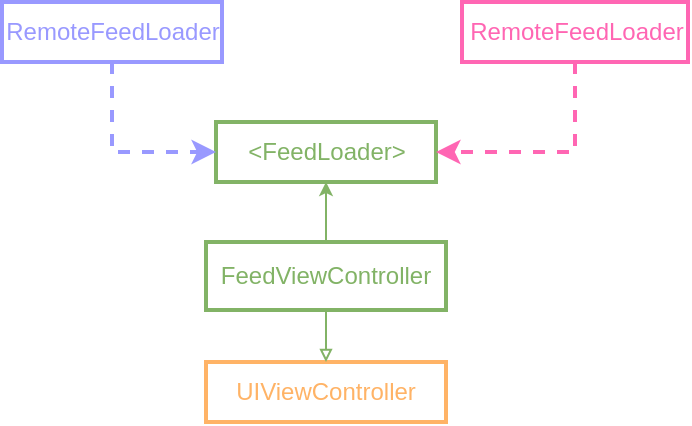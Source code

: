 <mxfile version="14.9.5" type="github">
  <diagram id="C5RBs43oDa-KdzZeNtuy" name="Page-1">
    <mxGraphModel dx="1006" dy="602" grid="1" gridSize="10" guides="1" tooltips="1" connect="1" arrows="1" fold="1" page="1" pageScale="1" pageWidth="827" pageHeight="1169" math="0" shadow="0">
      <root>
        <mxCell id="WIyWlLk6GJQsqaUBKTNV-0" />
        <mxCell id="WIyWlLk6GJQsqaUBKTNV-1" parent="WIyWlLk6GJQsqaUBKTNV-0" />
        <mxCell id="6uqJ5VnDMY3r38TNFolU-4" value="FeedViewController" style="whiteSpace=wrap;html=1;strokeColor=#82B366;fontColor=#82B366;strokeWidth=2;" vertex="1" parent="WIyWlLk6GJQsqaUBKTNV-1">
          <mxGeometry x="252" y="170" width="120" height="34" as="geometry" />
        </mxCell>
        <mxCell id="6uqJ5VnDMY3r38TNFolU-5" value="UIViewController" style="whiteSpace=wrap;html=1;labelBackgroundColor=#ffffff;fontColor=#FFB366;strokeColor=#FFB366;strokeWidth=2;" vertex="1" parent="WIyWlLk6GJQsqaUBKTNV-1">
          <mxGeometry x="252" y="230" width="120" height="30" as="geometry" />
        </mxCell>
        <mxCell id="6uqJ5VnDMY3r38TNFolU-6" value="" style="endArrow=block;endSize=4;endFill=0;html=1;fontColor=#FFCC99;exitX=0.5;exitY=1;exitDx=0;exitDy=0;entryX=0.5;entryY=0;entryDx=0;entryDy=0;jumpSize=4;fillColor=#d5e8d4;strokeColor=#82b366;startSize=4;" edge="1" parent="WIyWlLk6GJQsqaUBKTNV-1" source="6uqJ5VnDMY3r38TNFolU-4" target="6uqJ5VnDMY3r38TNFolU-5">
          <mxGeometry width="160" relative="1" as="geometry">
            <mxPoint x="360" y="320" as="sourcePoint" />
            <mxPoint x="520" y="320" as="targetPoint" />
          </mxGeometry>
        </mxCell>
        <mxCell id="6uqJ5VnDMY3r38TNFolU-7" value="&amp;lt;FeedLoader&amp;gt;" style="html=1;labelBackgroundColor=#ffffff;gradientColor=none;strokeWidth=2;strokeColor=#82B366;fontColor=#82B366;" vertex="1" parent="WIyWlLk6GJQsqaUBKTNV-1">
          <mxGeometry x="257" y="110" width="110" height="30" as="geometry" />
        </mxCell>
        <mxCell id="6uqJ5VnDMY3r38TNFolU-13" style="edgeStyle=orthogonalEdgeStyle;jumpSize=4;orthogonalLoop=1;jettySize=auto;html=1;exitX=0.5;exitY=1;exitDx=0;exitDy=0;fontColor=#FFB366;endSize=8;strokeColor=#82B366;" edge="1" parent="WIyWlLk6GJQsqaUBKTNV-1" source="6uqJ5VnDMY3r38TNFolU-4" target="6uqJ5VnDMY3r38TNFolU-4">
          <mxGeometry relative="1" as="geometry" />
        </mxCell>
        <mxCell id="6uqJ5VnDMY3r38TNFolU-14" value="" style="endArrow=classic;html=1;fontColor=#82B366;startSize=4;endSize=4;strokeColor=#82B366;exitX=0.5;exitY=0;exitDx=0;exitDy=0;entryX=0.5;entryY=1;entryDx=0;entryDy=0;" edge="1" parent="WIyWlLk6GJQsqaUBKTNV-1" source="6uqJ5VnDMY3r38TNFolU-4" target="6uqJ5VnDMY3r38TNFolU-7">
          <mxGeometry width="50" height="50" relative="1" as="geometry">
            <mxPoint x="270" y="190" as="sourcePoint" />
            <mxPoint x="320" y="140" as="targetPoint" />
          </mxGeometry>
        </mxCell>
        <mxCell id="6uqJ5VnDMY3r38TNFolU-26" style="edgeStyle=orthogonalEdgeStyle;rounded=0;jumpSize=4;orthogonalLoop=1;jettySize=auto;html=1;entryX=0;entryY=0.5;entryDx=0;entryDy=0;dashed=1;fontColor=#82B366;startArrow=none;startFill=0;strokeColor=#9999FF;strokeWidth=2;" edge="1" parent="WIyWlLk6GJQsqaUBKTNV-1" source="6uqJ5VnDMY3r38TNFolU-15" target="6uqJ5VnDMY3r38TNFolU-7">
          <mxGeometry relative="1" as="geometry" />
        </mxCell>
        <mxCell id="6uqJ5VnDMY3r38TNFolU-15" value="RemoteFeedLoader" style="html=1;labelBackgroundColor=#ffffff;gradientColor=none;strokeWidth=2;strokeColor=#9999FF;fontColor=#9999FF;" vertex="1" parent="WIyWlLk6GJQsqaUBKTNV-1">
          <mxGeometry x="150" y="50" width="110" height="30" as="geometry" />
        </mxCell>
        <mxCell id="6uqJ5VnDMY3r38TNFolU-29" style="edgeStyle=orthogonalEdgeStyle;rounded=0;jumpSize=4;orthogonalLoop=1;jettySize=auto;html=1;entryX=1;entryY=0.5;entryDx=0;entryDy=0;dashed=1;startArrow=none;startFill=0;strokeWidth=2;exitX=0.5;exitY=1;exitDx=0;exitDy=0;fontColor=#FF66B3;strokeColor=#FF66B3;" edge="1" parent="WIyWlLk6GJQsqaUBKTNV-1" source="6uqJ5VnDMY3r38TNFolU-28" target="6uqJ5VnDMY3r38TNFolU-7">
          <mxGeometry relative="1" as="geometry" />
        </mxCell>
        <mxCell id="6uqJ5VnDMY3r38TNFolU-28" value="RemoteFeedLoader" style="html=1;labelBackgroundColor=#ffffff;gradientColor=none;strokeWidth=2;fontColor=#FF66B3;strokeColor=#FF66B3;" vertex="1" parent="WIyWlLk6GJQsqaUBKTNV-1">
          <mxGeometry x="380" y="50" width="113" height="30" as="geometry" />
        </mxCell>
      </root>
    </mxGraphModel>
  </diagram>
</mxfile>
